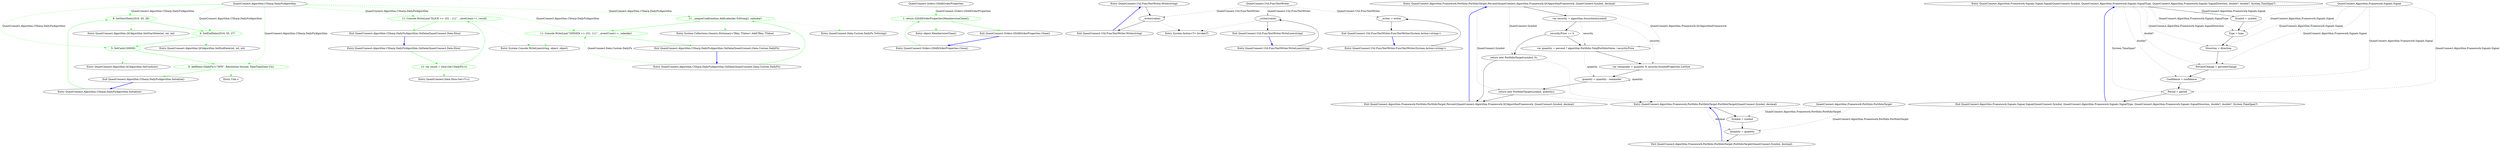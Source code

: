 digraph  {
d1 [cluster="QuantConnect.Algorithm.CSharp.DailyFxAlgorithm.Initialize()", color=green, community=0, label="8: SetStartDate(2016, 05, 26)", span="33-33"];
d22 [label="QuantConnect.Algorithm.CSharp.DailyFxAlgorithm", span=""];
d0 [cluster="QuantConnect.Algorithm.CSharp.DailyFxAlgorithm.Initialize()", label="Entry QuantConnect.Algorithm.CSharp.DailyFxAlgorithm.Initialize()", span="31-31"];
d2 [cluster="QuantConnect.Algorithm.CSharp.DailyFxAlgorithm.Initialize()", color=green, community=0, label="6: SetEndDate(2016, 05, 27)", span="34-34"];
d6 [cluster="QuantConnect.Algorithm.QCAlgorithm.SetStartDate(int, int, int)", label="Entry QuantConnect.Algorithm.QCAlgorithm.SetStartDate(int, int, int)", span="1070-1070"];
d3 [cluster="QuantConnect.Algorithm.CSharp.DailyFxAlgorithm.Initialize()", color=green, community=0, label="5: SetCash(100000)", span="35-35"];
d7 [cluster="QuantConnect.Algorithm.QCAlgorithm.SetEndDate(int, int, int)", label="Entry QuantConnect.Algorithm.QCAlgorithm.SetEndDate(int, int, int)", span="1095-1095"];
d4 [cluster="QuantConnect.Algorithm.CSharp.DailyFxAlgorithm.Initialize()", color=green, community=0, label="6: AddData<DailyFx>(''DFX'', Resolution.Second, DateTimeZone.Utc)", span="36-36"];
d8 [cluster="QuantConnect.Algorithm.QCAlgorithm.SetCash(int)", label="Entry QuantConnect.Algorithm.QCAlgorithm.SetCash(int)", span="1019-1019"];
d5 [cluster="QuantConnect.Algorithm.CSharp.DailyFxAlgorithm.Initialize()", label="Exit QuantConnect.Algorithm.CSharp.DailyFxAlgorithm.Initialize()", span="31-31"];
d9 [cluster="Unk.>", label="Entry Unk.>", span=""];
d11 [cluster="QuantConnect.Algorithm.CSharp.DailyFxAlgorithm.OnData(QuantConnect.Data.Slice)", color=green, community=0, label="12: var result = slice.Get<DailyFx>()", span="42-42"];
d10 [cluster="QuantConnect.Algorithm.CSharp.DailyFxAlgorithm.OnData(QuantConnect.Data.Slice)", label="Entry QuantConnect.Algorithm.CSharp.DailyFxAlgorithm.OnData(QuantConnect.Data.Slice)", span="40-40"];
d12 [cluster="QuantConnect.Algorithm.CSharp.DailyFxAlgorithm.OnData(QuantConnect.Data.Slice)", color=green, community=0, label="11: Console.WriteLine(''SLICE >> {0} : {1}'', _sliceCount++, result)", span="43-43"];
d14 [cluster="QuantConnect.Data.Slice.Get<T>()", label="Entry QuantConnect.Data.Slice.Get<T>()", span="244-244"];
d13 [cluster="QuantConnect.Algorithm.CSharp.DailyFxAlgorithm.OnData(QuantConnect.Data.Slice)", label="Exit QuantConnect.Algorithm.CSharp.DailyFxAlgorithm.OnData(QuantConnect.Data.Slice)", span="40-40"];
d15 [cluster="System.Console.WriteLine(string, object, object)", label="Entry System.Console.WriteLine(string, object, object)", span="0-0"];
d17 [cluster="QuantConnect.Algorithm.CSharp.DailyFxAlgorithm.OnData(QuantConnect.Data.Custom.DailyFx)", color=green, community=0, label="11: _uniqueConfirmation.Add(calendar.ToString(), calendar)", span="53-53"];
d16 [cluster="QuantConnect.Algorithm.CSharp.DailyFxAlgorithm.OnData(QuantConnect.Data.Custom.DailyFx)", label="Entry QuantConnect.Algorithm.CSharp.DailyFxAlgorithm.OnData(QuantConnect.Data.Custom.DailyFx)", span="51-51"];
d18 [cluster="QuantConnect.Algorithm.CSharp.DailyFxAlgorithm.OnData(QuantConnect.Data.Custom.DailyFx)", color=green, community=0, label="11: Console.WriteLine(''ONDATA >> {0}: {1}'', _eventCount++, calendar)", span="54-54"];
d20 [cluster="QuantConnect.Data.Custom.DailyFx.ToString()", label="Entry QuantConnect.Data.Custom.DailyFx.ToString()", span="235-235"];
d21 [cluster="System.Collections.Generic.Dictionary<TKey, TValue>.Add(TKey, TValue)", label="Entry System.Collections.Generic.Dictionary<TKey, TValue>.Add(TKey, TValue)", span="0-0"];
d19 [cluster="QuantConnect.Algorithm.CSharp.DailyFxAlgorithm.OnData(QuantConnect.Data.Custom.DailyFx)", label="Exit QuantConnect.Algorithm.CSharp.DailyFxAlgorithm.OnData(QuantConnect.Data.Custom.DailyFx)", span="51-51"];
m0_3 [cluster="object.MemberwiseClone()", file="MACDSignalModel.cs", label="Entry object.MemberwiseClone()", span="0-0"];
m0_0 [cluster="QuantConnect.Orders.GDAXOrderProperties.Clone()", file="MACDSignalModel.cs", label="Entry QuantConnect.Orders.GDAXOrderProperties.Clone()", span="35-35"];
m0_1 [cluster="QuantConnect.Orders.GDAXOrderProperties.Clone()", color=green, community=0, file="MACDSignalModel.cs", label="1: return (GDAXOrderProperties)MemberwiseClone();", span="37-37"];
m0_2 [cluster="QuantConnect.Orders.GDAXOrderProperties.Clone()", file="MACDSignalModel.cs", label="Exit QuantConnect.Orders.GDAXOrderProperties.Clone()", span="35-35"];
m0_4 [file="MACDSignalModel.cs", label="QuantConnect.Orders.GDAXOrderProperties", span=""];
m1_3 [cluster="QuantConnect.Util.FuncTextWriter.Write(string)", file="Packet.cs", label="Entry QuantConnect.Util.FuncTextWriter.Write(string)", span="49-49"];
m1_4 [cluster="QuantConnect.Util.FuncTextWriter.Write(string)", file="Packet.cs", label="_writer(value)", span="51-51"];
m1_5 [cluster="QuantConnect.Util.FuncTextWriter.Write(string)", file="Packet.cs", label="Exit QuantConnect.Util.FuncTextWriter.Write(string)", span="49-49"];
m1_0 [cluster="QuantConnect.Util.FuncTextWriter.FuncTextWriter(System.Action<string>)", file="Packet.cs", label="Entry QuantConnect.Util.FuncTextWriter.FuncTextWriter(System.Action<string>)", span="40-40"];
m1_1 [cluster="QuantConnect.Util.FuncTextWriter.FuncTextWriter(System.Action<string>)", file="Packet.cs", label="_writer = writer", span="42-42"];
m1_2 [cluster="QuantConnect.Util.FuncTextWriter.FuncTextWriter(System.Action<string>)", file="Packet.cs", label="Exit QuantConnect.Util.FuncTextWriter.FuncTextWriter(System.Action<string>)", span="40-40"];
m1_7 [cluster="QuantConnect.Util.FuncTextWriter.WriteLine(string)", file="Packet.cs", label="Entry QuantConnect.Util.FuncTextWriter.WriteLine(string)", span="58-58"];
m1_8 [cluster="QuantConnect.Util.FuncTextWriter.WriteLine(string)", file="Packet.cs", label="_writer(value)", span="61-61"];
m1_9 [cluster="QuantConnect.Util.FuncTextWriter.WriteLine(string)", file="Packet.cs", label="Exit QuantConnect.Util.FuncTextWriter.WriteLine(string)", span="58-58"];
m1_6 [cluster="System.Action<T>.Invoke(T)", file="Packet.cs", label="Entry System.Action<T>.Invoke(T)", span="0-0"];
m1_10 [file="Packet.cs", label="QuantConnect.Util.FuncTextWriter", span=""];
m2_4 [cluster="QuantConnect.Algorithm.Framework.Portfolio.PortfolioTarget.Percent(QuantConnect.Algorithm.Framework.QCAlgorithmFramework, QuantConnect.Symbol, decimal)", file="PortfolioTarget.cs", label="Entry QuantConnect.Algorithm.Framework.Portfolio.PortfolioTarget.Percent(QuantConnect.Algorithm.Framework.QCAlgorithmFramework, QuantConnect.Symbol, decimal)", span="52-52"];
m2_5 [cluster="QuantConnect.Algorithm.Framework.Portfolio.PortfolioTarget.Percent(QuantConnect.Algorithm.Framework.QCAlgorithmFramework, QuantConnect.Symbol, decimal)", file="PortfolioTarget.cs", label="var security = algorithm.Securities[symbol]", span="54-54"];
m2_7 [cluster="QuantConnect.Algorithm.Framework.Portfolio.PortfolioTarget.Percent(QuantConnect.Algorithm.Framework.QCAlgorithmFramework, QuantConnect.Symbol, decimal)", file="PortfolioTarget.cs", label="return new PortfolioTarget(symbol, 0);", span="57-57"];
m2_8 [cluster="QuantConnect.Algorithm.Framework.Portfolio.PortfolioTarget.Percent(QuantConnect.Algorithm.Framework.QCAlgorithmFramework, QuantConnect.Symbol, decimal)", file="PortfolioTarget.cs", label="var quantity = percent * algorithm.Portfolio.TotalPortfolioValue / security.Price", span="60-60"];
m2_11 [cluster="QuantConnect.Algorithm.Framework.Portfolio.PortfolioTarget.Percent(QuantConnect.Algorithm.Framework.QCAlgorithmFramework, QuantConnect.Symbol, decimal)", file="PortfolioTarget.cs", label="return new PortfolioTarget(symbol, quantity);", span="66-66"];
m2_6 [cluster="QuantConnect.Algorithm.Framework.Portfolio.PortfolioTarget.Percent(QuantConnect.Algorithm.Framework.QCAlgorithmFramework, QuantConnect.Symbol, decimal)", file="PortfolioTarget.cs", label="security.Price == 0", span="55-55"];
m2_9 [cluster="QuantConnect.Algorithm.Framework.Portfolio.PortfolioTarget.Percent(QuantConnect.Algorithm.Framework.QCAlgorithmFramework, QuantConnect.Symbol, decimal)", file="PortfolioTarget.cs", label="var remainder = quantity % security.SymbolProperties.LotSize", span="63-63"];
m2_10 [cluster="QuantConnect.Algorithm.Framework.Portfolio.PortfolioTarget.Percent(QuantConnect.Algorithm.Framework.QCAlgorithmFramework, QuantConnect.Symbol, decimal)", file="PortfolioTarget.cs", label="quantity = quantity - remainder", span="64-64"];
m2_12 [cluster="QuantConnect.Algorithm.Framework.Portfolio.PortfolioTarget.Percent(QuantConnect.Algorithm.Framework.QCAlgorithmFramework, QuantConnect.Symbol, decimal)", file="PortfolioTarget.cs", label="Exit QuantConnect.Algorithm.Framework.Portfolio.PortfolioTarget.Percent(QuantConnect.Algorithm.Framework.QCAlgorithmFramework, QuantConnect.Symbol, decimal)", span="52-52"];
m2_0 [cluster="QuantConnect.Algorithm.Framework.Portfolio.PortfolioTarget.PortfolioTarget(QuantConnect.Symbol, decimal)", file="PortfolioTarget.cs", label="Entry QuantConnect.Algorithm.Framework.Portfolio.PortfolioTarget.PortfolioTarget(QuantConnect.Symbol, decimal)", span="38-38"];
m2_1 [cluster="QuantConnect.Algorithm.Framework.Portfolio.PortfolioTarget.PortfolioTarget(QuantConnect.Symbol, decimal)", file="PortfolioTarget.cs", label="Symbol = symbol", span="40-40"];
m2_2 [cluster="QuantConnect.Algorithm.Framework.Portfolio.PortfolioTarget.PortfolioTarget(QuantConnect.Symbol, decimal)", file="PortfolioTarget.cs", label="Quantity = quantity", span="41-41"];
m2_3 [cluster="QuantConnect.Algorithm.Framework.Portfolio.PortfolioTarget.PortfolioTarget(QuantConnect.Symbol, decimal)", file="PortfolioTarget.cs", label="Exit QuantConnect.Algorithm.Framework.Portfolio.PortfolioTarget.PortfolioTarget(QuantConnect.Symbol, decimal)", span="38-38"];
m2_13 [file="PortfolioTarget.cs", label="QuantConnect.Algorithm.Framework.Portfolio.PortfolioTarget", span=""];
m3_0 [cluster="QuantConnect.Algorithm.Framework.Signals.Signal.Signal(QuantConnect.Symbol, QuantConnect.Algorithm.Framework.Signals.SignalType, QuantConnect.Algorithm.Framework.Signals.SignalDirection, double?, double?, System.TimeSpan?)", file="Signal.cs", label="Entry QuantConnect.Algorithm.Framework.Signals.Signal.Signal(QuantConnect.Symbol, QuantConnect.Algorithm.Framework.Signals.SignalType, QuantConnect.Algorithm.Framework.Signals.SignalDirection, double?, double?, System.TimeSpan?)", span="63-63"];
m3_1 [cluster="QuantConnect.Algorithm.Framework.Signals.Signal.Signal(QuantConnect.Symbol, QuantConnect.Algorithm.Framework.Signals.SignalType, QuantConnect.Algorithm.Framework.Signals.SignalDirection, double?, double?, System.TimeSpan?)", file="Signal.cs", label="Symbol = symbol", span="65-65"];
m3_2 [cluster="QuantConnect.Algorithm.Framework.Signals.Signal.Signal(QuantConnect.Symbol, QuantConnect.Algorithm.Framework.Signals.SignalType, QuantConnect.Algorithm.Framework.Signals.SignalDirection, double?, double?, System.TimeSpan?)", file="Signal.cs", label="Type = type", span="66-66"];
m3_3 [cluster="QuantConnect.Algorithm.Framework.Signals.Signal.Signal(QuantConnect.Symbol, QuantConnect.Algorithm.Framework.Signals.SignalType, QuantConnect.Algorithm.Framework.Signals.SignalDirection, double?, double?, System.TimeSpan?)", file="Signal.cs", label="Direction = direction", span="67-67"];
m3_4 [cluster="QuantConnect.Algorithm.Framework.Signals.Signal.Signal(QuantConnect.Symbol, QuantConnect.Algorithm.Framework.Signals.SignalType, QuantConnect.Algorithm.Framework.Signals.SignalDirection, double?, double?, System.TimeSpan?)", file="Signal.cs", label="PercentChange = percentChange", span="68-68"];
m3_5 [cluster="QuantConnect.Algorithm.Framework.Signals.Signal.Signal(QuantConnect.Symbol, QuantConnect.Algorithm.Framework.Signals.SignalType, QuantConnect.Algorithm.Framework.Signals.SignalDirection, double?, double?, System.TimeSpan?)", file="Signal.cs", label="Confidence = confidence", span="69-69"];
m3_6 [cluster="QuantConnect.Algorithm.Framework.Signals.Signal.Signal(QuantConnect.Symbol, QuantConnect.Algorithm.Framework.Signals.SignalType, QuantConnect.Algorithm.Framework.Signals.SignalDirection, double?, double?, System.TimeSpan?)", file="Signal.cs", label="Period = period", span="70-70"];
m3_7 [cluster="QuantConnect.Algorithm.Framework.Signals.Signal.Signal(QuantConnect.Symbol, QuantConnect.Algorithm.Framework.Signals.SignalType, QuantConnect.Algorithm.Framework.Signals.SignalDirection, double?, double?, System.TimeSpan?)", file="Signal.cs", label="Exit QuantConnect.Algorithm.Framework.Signals.Signal.Signal(QuantConnect.Symbol, QuantConnect.Algorithm.Framework.Signals.SignalType, QuantConnect.Algorithm.Framework.Signals.SignalDirection, double?, double?, System.TimeSpan?)", span="63-63"];
m3_8 [file="Signal.cs", label="QuantConnect.Algorithm.Framework.Signals.Signal", span=""];
d1 -> d2  [color=green, key=0, style=solid];
d1 -> d6  [color=green, key=2, style=dotted];
d22 -> d1  [color=green, key=1, label="QuantConnect.Algorithm.CSharp.DailyFxAlgorithm", style=dashed];
d22 -> d2  [color=green, key=1, label="QuantConnect.Algorithm.CSharp.DailyFxAlgorithm", style=dashed];
d22 -> d3  [color=green, key=1, label="QuantConnect.Algorithm.CSharp.DailyFxAlgorithm", style=dashed];
d22 -> d4  [color=green, key=1, label="QuantConnect.Algorithm.CSharp.DailyFxAlgorithm", style=dashed];
d22 -> d12  [color=green, key=1, label="QuantConnect.Algorithm.CSharp.DailyFxAlgorithm", style=dashed];
d22 -> d17  [color=green, key=1, label="QuantConnect.Algorithm.CSharp.DailyFxAlgorithm", style=dashed];
d22 -> d18  [color=green, key=1, label="QuantConnect.Algorithm.CSharp.DailyFxAlgorithm", style=dashed];
d0 -> d1  [color=green, key=0, style=solid];
d2 -> d3  [color=green, key=0, style=solid];
d2 -> d7  [color=green, key=2, style=dotted];
d3 -> d4  [color=green, key=0, style=solid];
d3 -> d8  [color=green, key=2, style=dotted];
d4 -> d5  [color=green, key=0, style=solid];
d4 -> d9  [color=green, key=2, style=dotted];
d5 -> d0  [color=blue, key=0, style=bold];
d11 -> d12  [color=green, key=0, style=solid];
d11 -> d14  [color=green, key=2, style=dotted];
d10 -> d11  [color=green, key=0, style=solid];
d12 -> d13  [color=green, key=0, style=solid];
d12 -> d15  [color=green, key=2, style=dotted];
d13 -> d10  [color=blue, key=0, style=bold];
d17 -> d18  [color=green, key=0, style=solid];
d17 -> d20  [color=green, key=2, style=dotted];
d17 -> d21  [color=green, key=2, style=dotted];
d16 -> d17  [color=green, key=0, style=solid];
d16 -> d18  [color=green, key=1, label="QuantConnect.Data.Custom.DailyFx", style=dashed];
d18 -> d19  [color=green, key=0, style=solid];
d18 -> d15  [color=green, key=2, style=dotted];
d19 -> d16  [color=blue, key=0, style=bold];
m0_0 -> m0_1  [color=green, key=0, style=solid];
m0_1 -> m0_2  [color=green, key=0, style=solid];
m0_1 -> m0_3  [color=green, key=2, style=dotted];
m0_2 -> m0_0  [color=blue, key=0, style=bold];
m0_4 -> m0_1  [color=green, key=1, label="QuantConnect.Orders.GDAXOrderProperties", style=dashed];
m1_3 -> m1_4  [key=0, style=solid];
m1_4 -> m1_5  [key=0, style=solid];
m1_4 -> m1_6  [key=2, style=dotted];
m1_5 -> m1_3  [color=blue, key=0, style=bold];
m1_0 -> m1_1  [key=0, style=solid];
m1_1 -> m1_2  [key=0, style=solid];
m1_2 -> m1_0  [color=blue, key=0, style=bold];
m1_7 -> m1_8  [key=0, style=solid];
m1_8 -> m1_9  [key=0, style=solid];
m1_8 -> m1_6  [key=2, style=dotted];
m1_9 -> m1_7  [color=blue, key=0, style=bold];
m1_10 -> m1_1  [color=darkseagreen4, key=1, label="QuantConnect.Util.FuncTextWriter", style=dashed];
m1_10 -> m1_4  [color=darkseagreen4, key=1, label="QuantConnect.Util.FuncTextWriter", style=dashed];
m1_10 -> m1_8  [color=darkseagreen4, key=1, label="QuantConnect.Util.FuncTextWriter", style=dashed];
m2_4 -> m2_5  [key=0, style=solid];
m2_4 -> m2_7  [color=darkseagreen4, key=1, label="QuantConnect.Symbol", style=dashed];
m2_4 -> m2_8  [color=darkseagreen4, key=1, label="QuantConnect.Algorithm.Framework.QCAlgorithmFramework", style=dashed];
m2_4 -> m2_11  [color=darkseagreen4, key=1, label="QuantConnect.Symbol", style=dashed];
m2_5 -> m2_6  [key=0, style=solid];
m2_5 -> m2_8  [color=darkseagreen4, key=1, label=security, style=dashed];
m2_5 -> m2_9  [color=darkseagreen4, key=1, label=security, style=dashed];
m2_7 -> m2_12  [key=0, style=solid];
m2_7 -> m2_0  [key=2, style=dotted];
m2_8 -> m2_9  [key=0, style=solid];
m2_8 -> m2_10  [color=darkseagreen4, key=1, label=quantity, style=dashed];
m2_11 -> m2_12  [key=0, style=solid];
m2_11 -> m2_0  [key=2, style=dotted];
m2_6 -> m2_7  [key=0, style=solid];
m2_6 -> m2_8  [key=0, style=solid];
m2_9 -> m2_10  [key=0, style=solid];
m2_10 -> m2_11  [key=0, style=solid];
m2_10 -> m2_10  [color=darkseagreen4, key=1, label=quantity, style=dashed];
m2_12 -> m2_4  [color=blue, key=0, style=bold];
m2_0 -> m2_1  [key=0, style=solid];
m2_0 -> m2_2  [color=darkseagreen4, key=1, label=decimal, style=dashed];
m2_1 -> m2_2  [key=0, style=solid];
m2_2 -> m2_3  [key=0, style=solid];
m2_3 -> m2_0  [color=blue, key=0, style=bold];
m2_13 -> m2_1  [color=darkseagreen4, key=1, label="QuantConnect.Algorithm.Framework.Portfolio.PortfolioTarget", style=dashed];
m2_13 -> m2_2  [color=darkseagreen4, key=1, label="QuantConnect.Algorithm.Framework.Portfolio.PortfolioTarget", style=dashed];
m3_0 -> m3_1  [key=0, style=solid];
m3_0 -> m3_2  [color=darkseagreen4, key=1, label="QuantConnect.Algorithm.Framework.Signals.SignalType", style=dashed];
m3_0 -> m3_3  [color=darkseagreen4, key=1, label="QuantConnect.Algorithm.Framework.Signals.SignalDirection", style=dashed];
m3_0 -> m3_4  [color=darkseagreen4, key=1, label="double?", style=dashed];
m3_0 -> m3_5  [color=darkseagreen4, key=1, label="double?", style=dashed];
m3_0 -> m3_6  [color=darkseagreen4, key=1, label="System.TimeSpan?", style=dashed];
m3_1 -> m3_2  [key=0, style=solid];
m3_2 -> m3_3  [key=0, style=solid];
m3_3 -> m3_4  [key=0, style=solid];
m3_4 -> m3_5  [key=0, style=solid];
m3_5 -> m3_6  [key=0, style=solid];
m3_6 -> m3_7  [key=0, style=solid];
m3_7 -> m3_0  [color=blue, key=0, style=bold];
m3_8 -> m3_1  [color=darkseagreen4, key=1, label="QuantConnect.Algorithm.Framework.Signals.Signal", style=dashed];
m3_8 -> m3_2  [color=darkseagreen4, key=1, label="QuantConnect.Algorithm.Framework.Signals.Signal", style=dashed];
m3_8 -> m3_3  [color=darkseagreen4, key=1, label="QuantConnect.Algorithm.Framework.Signals.Signal", style=dashed];
m3_8 -> m3_4  [color=darkseagreen4, key=1, label="QuantConnect.Algorithm.Framework.Signals.Signal", style=dashed];
m3_8 -> m3_5  [color=darkseagreen4, key=1, label="QuantConnect.Algorithm.Framework.Signals.Signal", style=dashed];
m3_8 -> m3_6  [color=darkseagreen4, key=1, label="QuantConnect.Algorithm.Framework.Signals.Signal", style=dashed];
}
